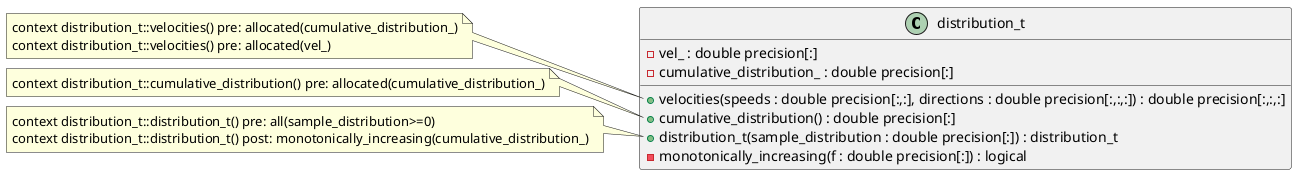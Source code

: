 @startuml

class distribution_t{
  - vel_ : double precision[:]
  - cumulative_distribution_ : double precision[:]
  + velocities(speeds : double precision[:,:], directions : double precision[:,:,:]) : double precision[:,:,:]
  + cumulative_distribution() : double precision[:]
  + distribution_t(sample_distribution : double precision[:]) : distribution_t
  - monotonically_increasing(f : double precision[:]) : logical
}

note left of distribution_t::velocities
  context distribution_t::velocities() pre: allocated(cumulative_distribution_)
  context distribution_t::velocities() pre: allocated(vel_)
end note

note left of distribution_t::cumulative_distribution()
  context distribution_t::cumulative_distribution() pre: allocated(cumulative_distribution_)
end note

note left of distribution_t::distribution_t
  context distribution_t::distribution_t() pre: all(sample_distribution>=0)
  context distribution_t::distribution_t() post: monotonically_increasing(cumulative_distribution_)
end note

@enduml
